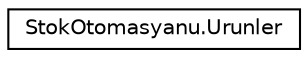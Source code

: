 digraph "Graphical Class Hierarchy"
{
  edge [fontname="Helvetica",fontsize="10",labelfontname="Helvetica",labelfontsize="10"];
  node [fontname="Helvetica",fontsize="10",shape=record];
  rankdir="LR";
  Node0 [label="StokOtomasyanu.Urunler",height=0.2,width=0.4,color="black", fillcolor="white", style="filled",URL="$class_stok_otomasyanu_1_1_urunler.html"];
}

